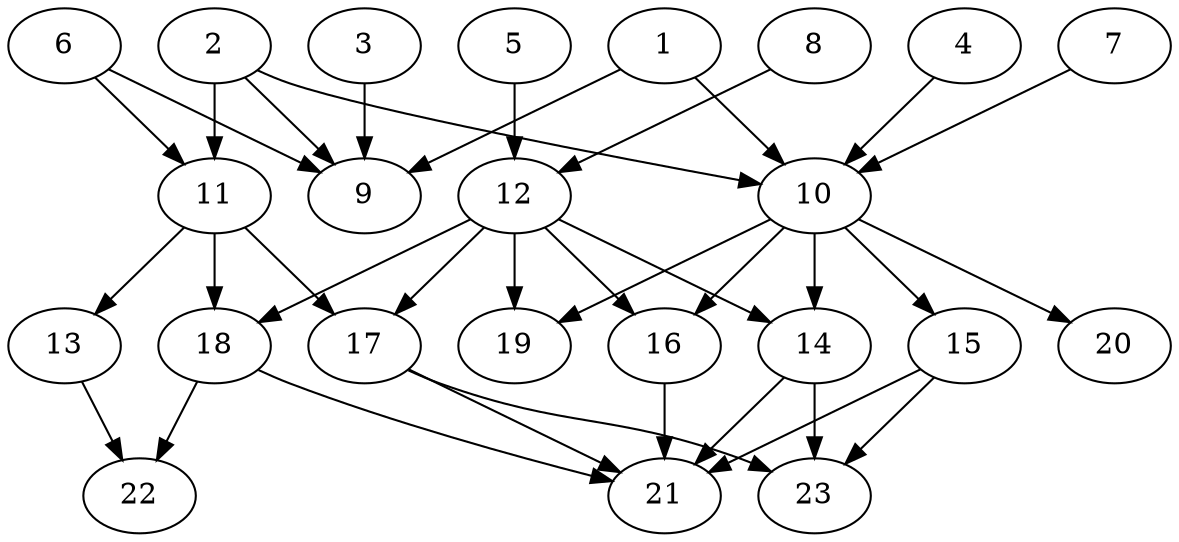 // DAG (tier=2-normal, mode=compute, n=23, ccr=0.352, fat=0.657, density=0.592, regular=0.431, jump=0.182, mindata=524288, maxdata=8388608)
// DAG automatically generated by daggen at Sun Aug 24 16:33:33 2025
// /home/ermia/Project/Environments/daggen/bin/daggen --dot --ccr 0.352 --fat 0.657 --regular 0.431 --density 0.592 --jump 0.182 --mindata 524288 --maxdata 8388608 -n 23 
digraph G {
  1 [size="358593783480323145728", alpha="0.06", expect_size="179296891740161572864"]
  1 -> 9 [size ="403792726065152"]
  1 -> 10 [size ="403792726065152"]
  2 [size="229386366415743746048", alpha="0.05", expect_size="114693183207871873024"]
  2 -> 9 [size ="299779355574272"]
  2 -> 10 [size ="299779355574272"]
  2 -> 11 [size ="299779355574272"]
  3 [size="7514459439988400", alpha="0.06", expect_size="3757229719994200"]
  3 -> 9 [size ="295482215628800"]
  4 [size="924966052781654", alpha="0.07", expect_size="462483026390827"]
  4 -> 10 [size ="18824069906432"]
  5 [size="740240346490762", alpha="0.20", expect_size="370120173245381"]
  5 -> 12 [size ="20941321011200"]
  6 [size="304506087074168832", alpha="0.07", expect_size="152253043537084416"]
  6 -> 9 [size ="3620934254592"]
  6 -> 11 [size ="3620934254592"]
  7 [size="12292940287809628", alpha="0.07", expect_size="6146470143904814"]
  7 -> 10 [size ="283166690508800"]
  8 [size="608334152194455168", alpha="0.13", expect_size="304167076097227584"]
  8 -> 12 [size ="370742113861632"]
  9 [size="9318271253741568000", alpha="0.18", expect_size="4659135626870784000"]
  10 [size="227206120464078340096", alpha="0.08", expect_size="113603060232039170048"]
  10 -> 14 [size ="297876794114048"]
  10 -> 15 [size ="297876794114048"]
  10 -> 16 [size ="297876794114048"]
  10 -> 19 [size ="297876794114048"]
  10 -> 20 [size ="297876794114048"]
  11 [size="208506176291650880", alpha="0.12", expect_size="104253088145825440"]
  11 -> 13 [size ="152805406932992"]
  11 -> 17 [size ="152805406932992"]
  11 -> 18 [size ="152805406932992"]
  12 [size="4548156726200762368", alpha="0.06", expect_size="2274078363100381184"]
  12 -> 14 [size ="21960738209792"]
  12 -> 16 [size ="21960738209792"]
  12 -> 17 [size ="21960738209792"]
  12 -> 18 [size ="21960738209792"]
  12 -> 19 [size ="21960738209792"]
  13 [size="512854715328654", alpha="0.03", expect_size="256427357664327"]
  13 -> 22 [size ="15675699494912"]
  14 [size="36995807900636020736", alpha="0.01", expect_size="18497903950318010368"]
  14 -> 21 [size ="88822910025728"]
  14 -> 23 [size ="88822910025728"]
  15 [size="2516519284118398", alpha="0.16", expect_size="1258259642059199"]
  15 -> 21 [size ="2880614432768"]
  15 -> 23 [size ="2880614432768"]
  16 [size="20951262429705880", alpha="0.19", expect_size="10475631214852940"]
  16 -> 21 [size ="343060722483200"]
  17 [size="32843601607479920", alpha="0.17", expect_size="16421800803739960"]
  17 -> 21 [size ="26608337420288"]
  17 -> 23 [size ="26608337420288"]
  18 [size="1877002238433047", alpha="0.01", expect_size="938501119216523"]
  18 -> 21 [size ="197321031680000"]
  18 -> 22 [size ="197321031680000"]
  19 [size="7979928485026171", alpha="0.12", expect_size="3989964242513085"]
  20 [size="156441654802746703872", alpha="0.15", expect_size="78220827401373351936"]
  21 [size="2408345604557111296", alpha="0.09", expect_size="1204172802278555648"]
  22 [size="4312974829660158", alpha="0.10", expect_size="2156487414830079"]
  23 [size="569277479473366720", alpha="0.07", expect_size="284638739736683360"]
}